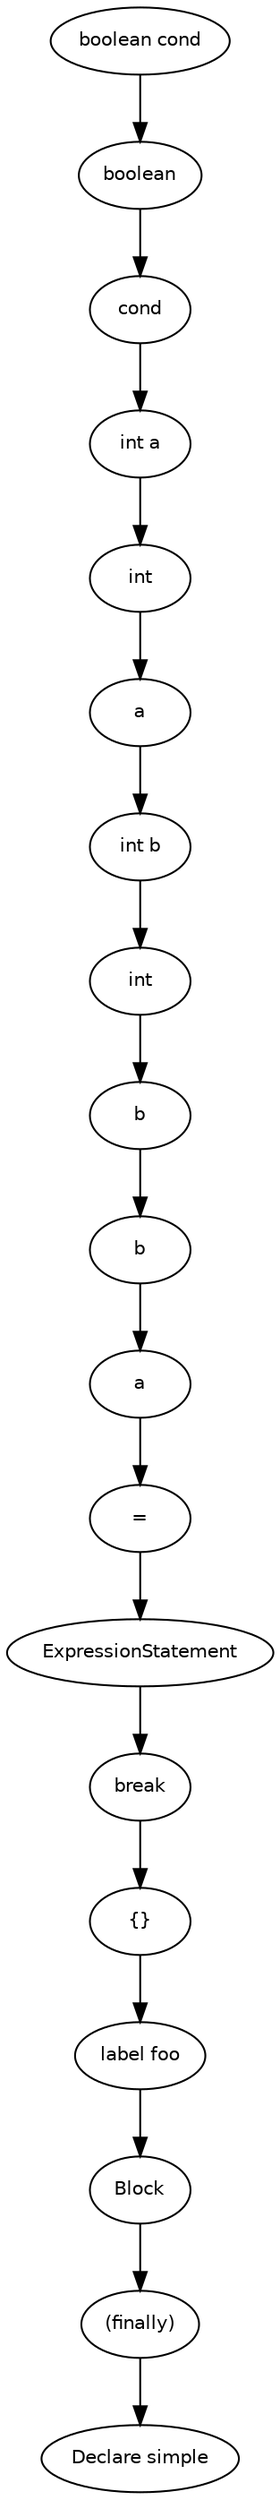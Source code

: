 digraph simple {
  18 [
    label = break,
    fontname = Helvetica,
    fontsize = 10
  ];
  17 [
    label = b,
    fontname = Helvetica,
    fontsize = 10
  ];
  16 [
    label = a,
    fontname = Helvetica,
    fontsize = 10
  ];
  15 [
    label = "=",
    fontname = Helvetica,
    fontsize = 10
  ];
  14 [
    label = ExpressionStatement,
    fontname = Helvetica,
    fontsize = 10
  ];
  13 [
    label = "{}",
    fontname = Helvetica,
    fontsize = 10
  ];
  11 [
    label = "label foo",
    fontname = Helvetica,
    fontsize = 10
  ];
  10 [
    label = b,
    fontname = Helvetica,
    fontsize = 10
  ];
  9 [
    label = int,
    fontname = Helvetica,
    fontsize = 10
  ];
  8 [
    label = "int b",
    fontname = Helvetica,
    fontsize = 10
  ];
  7 [
    label = a,
    fontname = Helvetica,
    fontsize = 10
  ];
  6 [
    label = int,
    fontname = Helvetica,
    fontsize = 10
  ];
  5 [
    label = "int a",
    fontname = Helvetica,
    fontsize = 10
  ];
  4 [
    label = cond,
    fontname = Helvetica,
    fontsize = 10
  ];
  3 [
    label = boolean,
    fontname = Helvetica,
    fontsize = 10
  ];
  2 [
    label = "boolean cond",
    fontname = Helvetica,
    fontsize = 10
  ];
  1 [
    label = "(finally)",
    fontname = Helvetica,
    fontsize = 10
  ];
  0 [
    label = "Declare simple",
    fontname = Helvetica,
    fontsize = 10
  ];
  20 [
    label = Block,
    fontname = Helvetica,
    fontsize = 10
  ];
  1 -> 0 [
    label = ""
  ];
  9 -> 10 [
    label = ""
  ];
  17 -> 16 [
    label = ""
  ];
  10 -> 17 [
    label = ""
  ];
  8 -> 9 [
    label = ""
  ];
  18 -> 13 [
    label = ""
  ];
  14 -> 18 [
    label = ""
  ];
  4 -> 5 [
    label = ""
  ];
  15 -> 14 [
    label = ""
  ];
  3 -> 4 [
    label = ""
  ];
  2 -> 3 [
    label = ""
  ];
  16 -> 15 [
    label = ""
  ];
  20 -> 1 [
    label = ""
  ];
  11 -> 20 [
    label = ""
  ];
  7 -> 8 [
    label = ""
  ];
  13 -> 11 [
    label = ""
  ];
  6 -> 7 [
    label = ""
  ];
  5 -> 6 [
    label = ""
  ];
}

